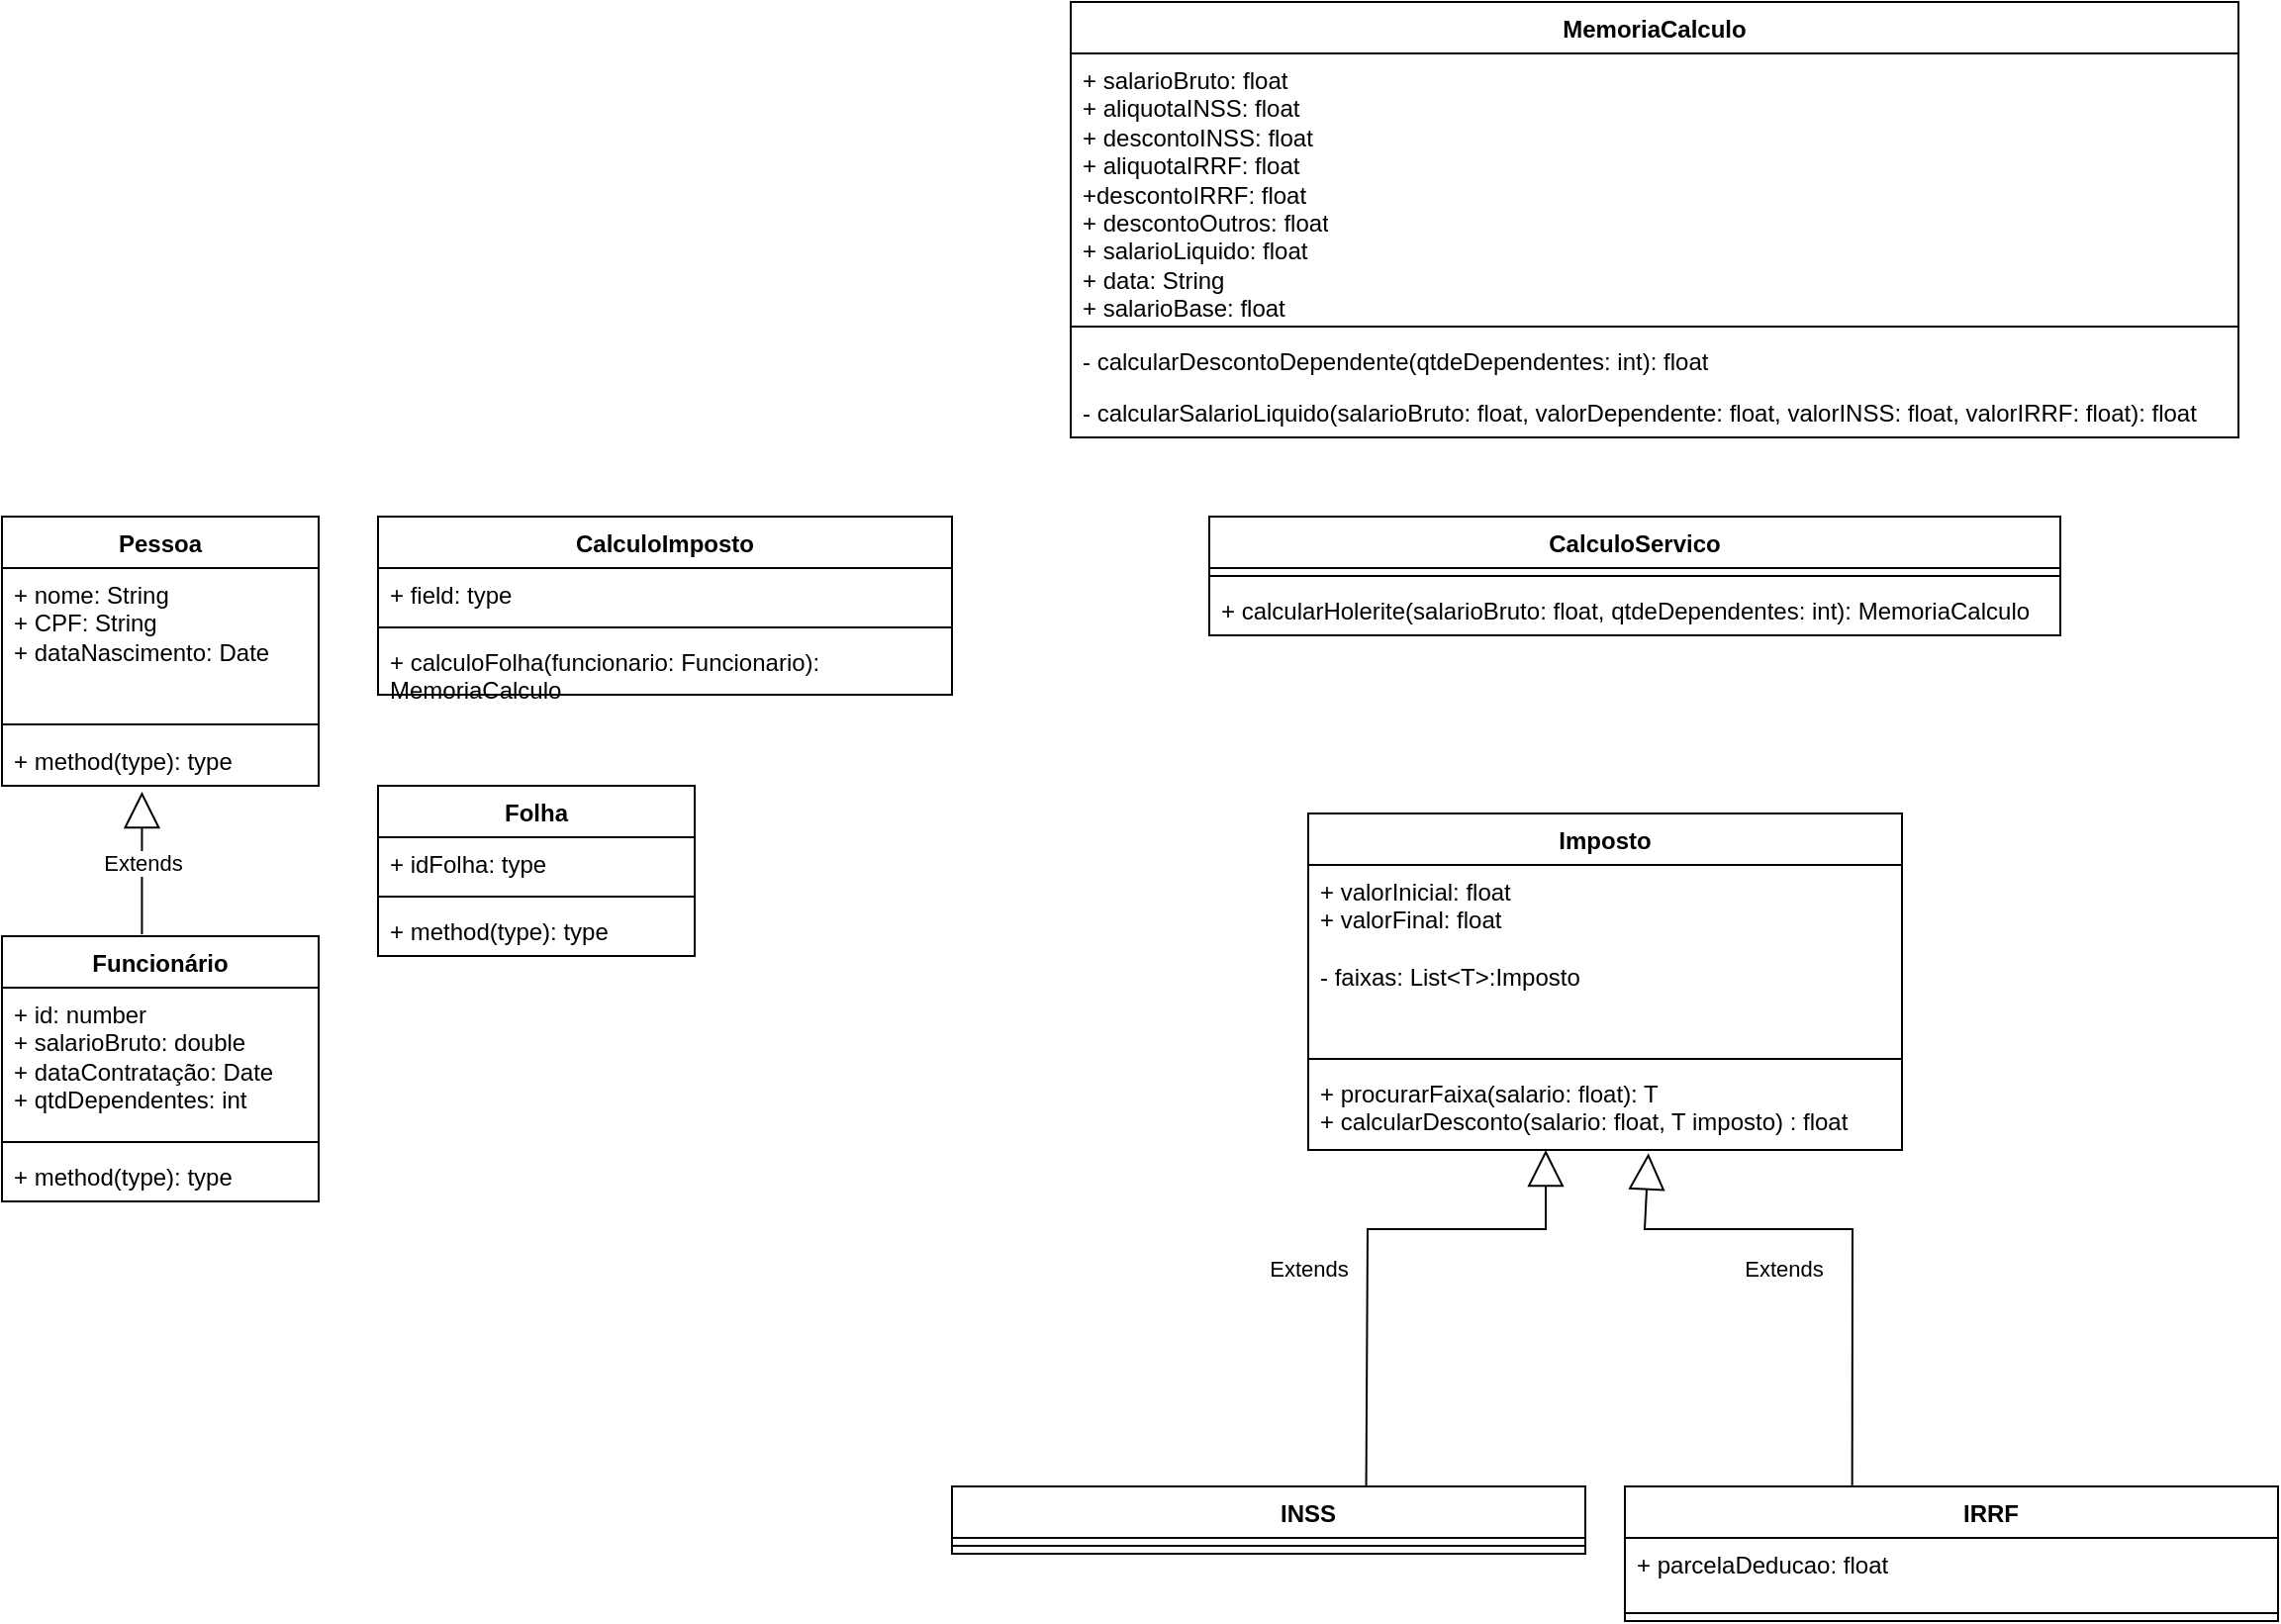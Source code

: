 <mxfile version="21.0.6" type="device"><diagram name="Página-1" id="_gw_y1i_8loEOAE5CMii"><mxGraphModel dx="1862" dy="1738" grid="1" gridSize="10" guides="1" tooltips="1" connect="1" arrows="1" fold="1" page="1" pageScale="1" pageWidth="827" pageHeight="1169" math="0" shadow="0"><root><mxCell id="0"/><mxCell id="1" parent="0"/><mxCell id="o6a5oBHOXXY0_mbKIs1x-1" value="&lt;blockquote style=&quot;margin: 0 0 0 40px; border: none; padding: 0px;&quot;&gt;INSS&lt;/blockquote&gt;" style="swimlane;fontStyle=1;align=center;verticalAlign=top;childLayout=stackLayout;horizontal=1;startSize=26;horizontalStack=0;resizeParent=1;resizeParentMax=0;resizeLast=0;collapsible=1;marginBottom=0;whiteSpace=wrap;html=1;" vertex="1" parent="1"><mxGeometry x="-60" y="530" width="320" height="34" as="geometry"/></mxCell><mxCell id="o6a5oBHOXXY0_mbKIs1x-3" value="" style="line;strokeWidth=1;fillColor=none;align=left;verticalAlign=middle;spacingTop=-1;spacingLeft=3;spacingRight=3;rotatable=0;labelPosition=right;points=[];portConstraint=eastwest;strokeColor=inherit;" vertex="1" parent="o6a5oBHOXXY0_mbKIs1x-1"><mxGeometry y="26" width="320" height="8" as="geometry"/></mxCell><mxCell id="o6a5oBHOXXY0_mbKIs1x-5" value="Folha" style="swimlane;fontStyle=1;align=center;verticalAlign=top;childLayout=stackLayout;horizontal=1;startSize=26;horizontalStack=0;resizeParent=1;resizeParentMax=0;resizeLast=0;collapsible=1;marginBottom=0;whiteSpace=wrap;html=1;" vertex="1" parent="1"><mxGeometry x="-350" y="176" width="160" height="86" as="geometry"/></mxCell><mxCell id="o6a5oBHOXXY0_mbKIs1x-6" value="+ idFolha: type" style="text;strokeColor=none;fillColor=none;align=left;verticalAlign=top;spacingLeft=4;spacingRight=4;overflow=hidden;rotatable=0;points=[[0,0.5],[1,0.5]];portConstraint=eastwest;whiteSpace=wrap;html=1;" vertex="1" parent="o6a5oBHOXXY0_mbKIs1x-5"><mxGeometry y="26" width="160" height="26" as="geometry"/></mxCell><mxCell id="o6a5oBHOXXY0_mbKIs1x-7" value="" style="line;strokeWidth=1;fillColor=none;align=left;verticalAlign=middle;spacingTop=-1;spacingLeft=3;spacingRight=3;rotatable=0;labelPosition=right;points=[];portConstraint=eastwest;strokeColor=inherit;" vertex="1" parent="o6a5oBHOXXY0_mbKIs1x-5"><mxGeometry y="52" width="160" height="8" as="geometry"/></mxCell><mxCell id="o6a5oBHOXXY0_mbKIs1x-8" value="+ method(type): type" style="text;strokeColor=none;fillColor=none;align=left;verticalAlign=top;spacingLeft=4;spacingRight=4;overflow=hidden;rotatable=0;points=[[0,0.5],[1,0.5]];portConstraint=eastwest;whiteSpace=wrap;html=1;" vertex="1" parent="o6a5oBHOXXY0_mbKIs1x-5"><mxGeometry y="60" width="160" height="26" as="geometry"/></mxCell><mxCell id="o6a5oBHOXXY0_mbKIs1x-9" value="Imposto" style="swimlane;fontStyle=1;align=center;verticalAlign=top;childLayout=stackLayout;horizontal=1;startSize=26;horizontalStack=0;resizeParent=1;resizeParentMax=0;resizeLast=0;collapsible=1;marginBottom=0;whiteSpace=wrap;html=1;" vertex="1" parent="1"><mxGeometry x="120" y="190" width="300" height="170" as="geometry"/></mxCell><mxCell id="o6a5oBHOXXY0_mbKIs1x-10" value="+ valorInicial: float&lt;br&gt;+ valorFinal: float&lt;br&gt;&lt;br&gt;- faixas: List&amp;lt;T&amp;gt;:Imposto" style="text;strokeColor=none;fillColor=none;align=left;verticalAlign=top;spacingLeft=4;spacingRight=4;overflow=hidden;rotatable=0;points=[[0,0.5],[1,0.5]];portConstraint=eastwest;whiteSpace=wrap;html=1;" vertex="1" parent="o6a5oBHOXXY0_mbKIs1x-9"><mxGeometry y="26" width="300" height="94" as="geometry"/></mxCell><mxCell id="o6a5oBHOXXY0_mbKIs1x-11" value="" style="line;strokeWidth=1;fillColor=none;align=left;verticalAlign=middle;spacingTop=-1;spacingLeft=3;spacingRight=3;rotatable=0;labelPosition=right;points=[];portConstraint=eastwest;strokeColor=inherit;" vertex="1" parent="o6a5oBHOXXY0_mbKIs1x-9"><mxGeometry y="120" width="300" height="8" as="geometry"/></mxCell><mxCell id="o6a5oBHOXXY0_mbKIs1x-12" value="+ procurarFaixa(salario: float): T&lt;br&gt;+ calcularDesconto(salario: float, T imposto) : float&amp;nbsp;" style="text;strokeColor=none;fillColor=none;align=left;verticalAlign=top;spacingLeft=4;spacingRight=4;overflow=hidden;rotatable=0;points=[[0,0.5],[1,0.5]];portConstraint=eastwest;whiteSpace=wrap;html=1;" vertex="1" parent="o6a5oBHOXXY0_mbKIs1x-9"><mxGeometry y="128" width="300" height="42" as="geometry"/></mxCell><mxCell id="o6a5oBHOXXY0_mbKIs1x-17" value="CalculoServico" style="swimlane;fontStyle=1;align=center;verticalAlign=top;childLayout=stackLayout;horizontal=1;startSize=26;horizontalStack=0;resizeParent=1;resizeParentMax=0;resizeLast=0;collapsible=1;marginBottom=0;whiteSpace=wrap;html=1;" vertex="1" parent="1"><mxGeometry x="70" y="40" width="430" height="60" as="geometry"><mxRectangle x="470" y="-40" width="130" height="30" as="alternateBounds"/></mxGeometry></mxCell><mxCell id="o6a5oBHOXXY0_mbKIs1x-19" value="" style="line;strokeWidth=1;fillColor=none;align=left;verticalAlign=middle;spacingTop=-1;spacingLeft=3;spacingRight=3;rotatable=0;labelPosition=right;points=[];portConstraint=eastwest;strokeColor=inherit;" vertex="1" parent="o6a5oBHOXXY0_mbKIs1x-17"><mxGeometry y="26" width="430" height="8" as="geometry"/></mxCell><mxCell id="o6a5oBHOXXY0_mbKIs1x-66" value="+ calcularHolerite(salarioBruto: float, qtdeDependentes: int): MemoriaCalculo" style="text;strokeColor=none;fillColor=none;align=left;verticalAlign=top;spacingLeft=4;spacingRight=4;overflow=hidden;rotatable=0;points=[[0,0.5],[1,0.5]];portConstraint=eastwest;whiteSpace=wrap;html=1;" vertex="1" parent="o6a5oBHOXXY0_mbKIs1x-17"><mxGeometry y="34" width="430" height="26" as="geometry"/></mxCell><mxCell id="o6a5oBHOXXY0_mbKIs1x-21" value="MemoriaCalculo" style="swimlane;fontStyle=1;align=center;verticalAlign=top;childLayout=stackLayout;horizontal=1;startSize=26;horizontalStack=0;resizeParent=1;resizeParentMax=0;resizeLast=0;collapsible=1;marginBottom=0;whiteSpace=wrap;html=1;" vertex="1" parent="1"><mxGeometry y="-220" width="590" height="220" as="geometry"/></mxCell><mxCell id="o6a5oBHOXXY0_mbKIs1x-65" value="+ salarioBruto: float&lt;br&gt;+ aliquotaINSS: float&lt;br&gt;+ descontoINSS: float&lt;br&gt;+ aliquotaIRRF: float&lt;br&gt;+descontoIRRF: float&lt;br&gt;+ descontoOutros: float&lt;br&gt;+ salarioLiquido: float&lt;br&gt;+ data: String&lt;br&gt;+ salarioBase: float" style="text;strokeColor=none;fillColor=none;align=left;verticalAlign=top;spacingLeft=4;spacingRight=4;overflow=hidden;rotatable=0;points=[[0,0.5],[1,0.5]];portConstraint=eastwest;whiteSpace=wrap;html=1;" vertex="1" parent="o6a5oBHOXXY0_mbKIs1x-21"><mxGeometry y="26" width="590" height="134" as="geometry"/></mxCell><mxCell id="o6a5oBHOXXY0_mbKIs1x-23" value="" style="line;strokeWidth=1;fillColor=none;align=left;verticalAlign=middle;spacingTop=-1;spacingLeft=3;spacingRight=3;rotatable=0;labelPosition=right;points=[];portConstraint=eastwest;strokeColor=inherit;" vertex="1" parent="o6a5oBHOXXY0_mbKIs1x-21"><mxGeometry y="160" width="590" height="8" as="geometry"/></mxCell><mxCell id="o6a5oBHOXXY0_mbKIs1x-62" value="- calcularDescontoDependente(qtdeDependentes: int): float" style="text;strokeColor=none;fillColor=none;align=left;verticalAlign=top;spacingLeft=4;spacingRight=4;overflow=hidden;rotatable=0;points=[[0,0.5],[1,0.5]];portConstraint=eastwest;whiteSpace=wrap;html=1;" vertex="1" parent="o6a5oBHOXXY0_mbKIs1x-21"><mxGeometry y="168" width="590" height="26" as="geometry"/></mxCell><mxCell id="o6a5oBHOXXY0_mbKIs1x-63" value="- calcularSalarioLiquido(salarioBruto: float, valorDependente: float, valorINSS: float, valorIRRF: float): float" style="text;strokeColor=none;fillColor=none;align=left;verticalAlign=top;spacingLeft=4;spacingRight=4;overflow=hidden;rotatable=0;points=[[0,0.5],[1,0.5]];portConstraint=eastwest;whiteSpace=wrap;html=1;" vertex="1" parent="o6a5oBHOXXY0_mbKIs1x-21"><mxGeometry y="194" width="590" height="26" as="geometry"/></mxCell><mxCell id="o6a5oBHOXXY0_mbKIs1x-25" value="Pessoa" style="swimlane;fontStyle=1;align=center;verticalAlign=top;childLayout=stackLayout;horizontal=1;startSize=26;horizontalStack=0;resizeParent=1;resizeParentMax=0;resizeLast=0;collapsible=1;marginBottom=0;whiteSpace=wrap;html=1;" vertex="1" parent="1"><mxGeometry x="-540" y="40" width="160" height="136" as="geometry"/></mxCell><mxCell id="o6a5oBHOXXY0_mbKIs1x-26" value="+ nome: String&lt;br&gt;+ CPF: String&lt;br&gt;+ dataNascimento: Date" style="text;strokeColor=none;fillColor=none;align=left;verticalAlign=top;spacingLeft=4;spacingRight=4;overflow=hidden;rotatable=0;points=[[0,0.5],[1,0.5]];portConstraint=eastwest;whiteSpace=wrap;html=1;" vertex="1" parent="o6a5oBHOXXY0_mbKIs1x-25"><mxGeometry y="26" width="160" height="74" as="geometry"/></mxCell><mxCell id="o6a5oBHOXXY0_mbKIs1x-27" value="" style="line;strokeWidth=1;fillColor=none;align=left;verticalAlign=middle;spacingTop=-1;spacingLeft=3;spacingRight=3;rotatable=0;labelPosition=right;points=[];portConstraint=eastwest;strokeColor=inherit;" vertex="1" parent="o6a5oBHOXXY0_mbKIs1x-25"><mxGeometry y="100" width="160" height="10" as="geometry"/></mxCell><mxCell id="o6a5oBHOXXY0_mbKIs1x-28" value="+ method(type): type" style="text;strokeColor=none;fillColor=none;align=left;verticalAlign=top;spacingLeft=4;spacingRight=4;overflow=hidden;rotatable=0;points=[[0,0.5],[1,0.5]];portConstraint=eastwest;whiteSpace=wrap;html=1;" vertex="1" parent="o6a5oBHOXXY0_mbKIs1x-25"><mxGeometry y="110" width="160" height="26" as="geometry"/></mxCell><mxCell id="o6a5oBHOXXY0_mbKIs1x-29" value="Funcionário" style="swimlane;fontStyle=1;align=center;verticalAlign=top;childLayout=stackLayout;horizontal=1;startSize=26;horizontalStack=0;resizeParent=1;resizeParentMax=0;resizeLast=0;collapsible=1;marginBottom=0;whiteSpace=wrap;html=1;" vertex="1" parent="1"><mxGeometry x="-540" y="252" width="160" height="134" as="geometry"/></mxCell><mxCell id="o6a5oBHOXXY0_mbKIs1x-30" value="+ id: number&lt;br&gt;+ salarioBruto: double&lt;br&gt;+ dataContratação: Date&lt;br&gt;+ qtdDependentes: int" style="text;strokeColor=none;fillColor=none;align=left;verticalAlign=top;spacingLeft=4;spacingRight=4;overflow=hidden;rotatable=0;points=[[0,0.5],[1,0.5]];portConstraint=eastwest;whiteSpace=wrap;html=1;" vertex="1" parent="o6a5oBHOXXY0_mbKIs1x-29"><mxGeometry y="26" width="160" height="74" as="geometry"/></mxCell><mxCell id="o6a5oBHOXXY0_mbKIs1x-31" value="" style="line;strokeWidth=1;fillColor=none;align=left;verticalAlign=middle;spacingTop=-1;spacingLeft=3;spacingRight=3;rotatable=0;labelPosition=right;points=[];portConstraint=eastwest;strokeColor=inherit;" vertex="1" parent="o6a5oBHOXXY0_mbKIs1x-29"><mxGeometry y="100" width="160" height="8" as="geometry"/></mxCell><mxCell id="o6a5oBHOXXY0_mbKIs1x-32" value="+ method(type): type" style="text;strokeColor=none;fillColor=none;align=left;verticalAlign=top;spacingLeft=4;spacingRight=4;overflow=hidden;rotatable=0;points=[[0,0.5],[1,0.5]];portConstraint=eastwest;whiteSpace=wrap;html=1;" vertex="1" parent="o6a5oBHOXXY0_mbKIs1x-29"><mxGeometry y="108" width="160" height="26" as="geometry"/></mxCell><mxCell id="o6a5oBHOXXY0_mbKIs1x-38" value="Extends" style="endArrow=block;endSize=16;endFill=0;html=1;rounded=0;exitX=0.654;exitY=-0.016;exitDx=0;exitDy=0;exitPerimeter=0;" edge="1" parent="1" source="o6a5oBHOXXY0_mbKIs1x-1"><mxGeometry x="-0.158" y="30" width="160" relative="1" as="geometry"><mxPoint x="150" y="520" as="sourcePoint"/><mxPoint x="240" y="360" as="targetPoint"/><Array as="points"><mxPoint x="150" y="400"/><mxPoint x="240" y="400"/></Array><mxPoint as="offset"/></mxGeometry></mxCell><mxCell id="o6a5oBHOXXY0_mbKIs1x-39" value="Extends" style="endArrow=block;endSize=16;endFill=0;html=1;rounded=0;exitX=0.348;exitY=0;exitDx=0;exitDy=0;exitPerimeter=0;entryX=0.573;entryY=1.04;entryDx=0;entryDy=0;entryPerimeter=0;" edge="1" parent="1" source="o6a5oBHOXXY0_mbKIs1x-45" target="o6a5oBHOXXY0_mbKIs1x-12"><mxGeometry x="0.207" y="20" width="160" relative="1" as="geometry"><mxPoint x="359.91" y="530" as="sourcePoint"/><mxPoint x="306" y="370" as="targetPoint"/><Array as="points"><mxPoint x="395" y="400"/><mxPoint x="290" y="400"/></Array><mxPoint as="offset"/></mxGeometry></mxCell><mxCell id="o6a5oBHOXXY0_mbKIs1x-40" value="CalculoImposto" style="swimlane;fontStyle=1;align=center;verticalAlign=top;childLayout=stackLayout;horizontal=1;startSize=26;horizontalStack=0;resizeParent=1;resizeParentMax=0;resizeLast=0;collapsible=1;marginBottom=0;whiteSpace=wrap;html=1;" vertex="1" parent="1"><mxGeometry x="-350" y="40" width="290" height="90" as="geometry"/></mxCell><mxCell id="o6a5oBHOXXY0_mbKIs1x-41" value="+ field: type" style="text;strokeColor=none;fillColor=none;align=left;verticalAlign=top;spacingLeft=4;spacingRight=4;overflow=hidden;rotatable=0;points=[[0,0.5],[1,0.5]];portConstraint=eastwest;whiteSpace=wrap;html=1;" vertex="1" parent="o6a5oBHOXXY0_mbKIs1x-40"><mxGeometry y="26" width="290" height="26" as="geometry"/></mxCell><mxCell id="o6a5oBHOXXY0_mbKIs1x-42" value="" style="line;strokeWidth=1;fillColor=none;align=left;verticalAlign=middle;spacingTop=-1;spacingLeft=3;spacingRight=3;rotatable=0;labelPosition=right;points=[];portConstraint=eastwest;strokeColor=inherit;" vertex="1" parent="o6a5oBHOXXY0_mbKIs1x-40"><mxGeometry y="52" width="290" height="8" as="geometry"/></mxCell><mxCell id="o6a5oBHOXXY0_mbKIs1x-43" value="+ calculoFolha(funcionario: Funcionario): MemoriaCalculo" style="text;strokeColor=none;fillColor=none;align=left;verticalAlign=top;spacingLeft=4;spacingRight=4;overflow=hidden;rotatable=0;points=[[0,0.5],[1,0.5]];portConstraint=eastwest;whiteSpace=wrap;html=1;" vertex="1" parent="o6a5oBHOXXY0_mbKIs1x-40"><mxGeometry y="60" width="290" height="30" as="geometry"/></mxCell><mxCell id="o6a5oBHOXXY0_mbKIs1x-44" value="Extends" style="endArrow=block;endSize=16;endFill=0;html=1;rounded=0;entryX=0.442;entryY=1.115;entryDx=0;entryDy=0;entryPerimeter=0;exitX=0.442;exitY=-0.007;exitDx=0;exitDy=0;exitPerimeter=0;" edge="1" parent="1" source="o6a5oBHOXXY0_mbKIs1x-29" target="o6a5oBHOXXY0_mbKIs1x-28"><mxGeometry width="160" relative="1" as="geometry"><mxPoint x="-50" y="216" as="sourcePoint"/><mxPoint x="110" y="216" as="targetPoint"/></mxGeometry></mxCell><mxCell id="o6a5oBHOXXY0_mbKIs1x-45" value="&lt;blockquote style=&quot;margin: 0 0 0 40px; border: none; padding: 0px;&quot;&gt;IRRF&lt;/blockquote&gt;" style="swimlane;fontStyle=1;align=center;verticalAlign=top;childLayout=stackLayout;horizontal=1;startSize=26;horizontalStack=0;resizeParent=1;resizeParentMax=0;resizeLast=0;collapsible=1;marginBottom=0;whiteSpace=wrap;html=1;" vertex="1" parent="1"><mxGeometry x="280" y="530" width="330" height="68" as="geometry"/></mxCell><mxCell id="o6a5oBHOXXY0_mbKIs1x-46" value="+ parcelaDeducao: float&lt;br&gt;" style="text;strokeColor=none;fillColor=none;align=left;verticalAlign=top;spacingLeft=4;spacingRight=4;overflow=hidden;rotatable=0;points=[[0,0.5],[1,0.5]];portConstraint=eastwest;whiteSpace=wrap;html=1;" vertex="1" parent="o6a5oBHOXXY0_mbKIs1x-45"><mxGeometry y="26" width="330" height="34" as="geometry"/></mxCell><mxCell id="o6a5oBHOXXY0_mbKIs1x-47" value="" style="line;strokeWidth=1;fillColor=none;align=left;verticalAlign=middle;spacingTop=-1;spacingLeft=3;spacingRight=3;rotatable=0;labelPosition=right;points=[];portConstraint=eastwest;strokeColor=inherit;" vertex="1" parent="o6a5oBHOXXY0_mbKIs1x-45"><mxGeometry y="60" width="330" height="8" as="geometry"/></mxCell></root></mxGraphModel></diagram></mxfile>